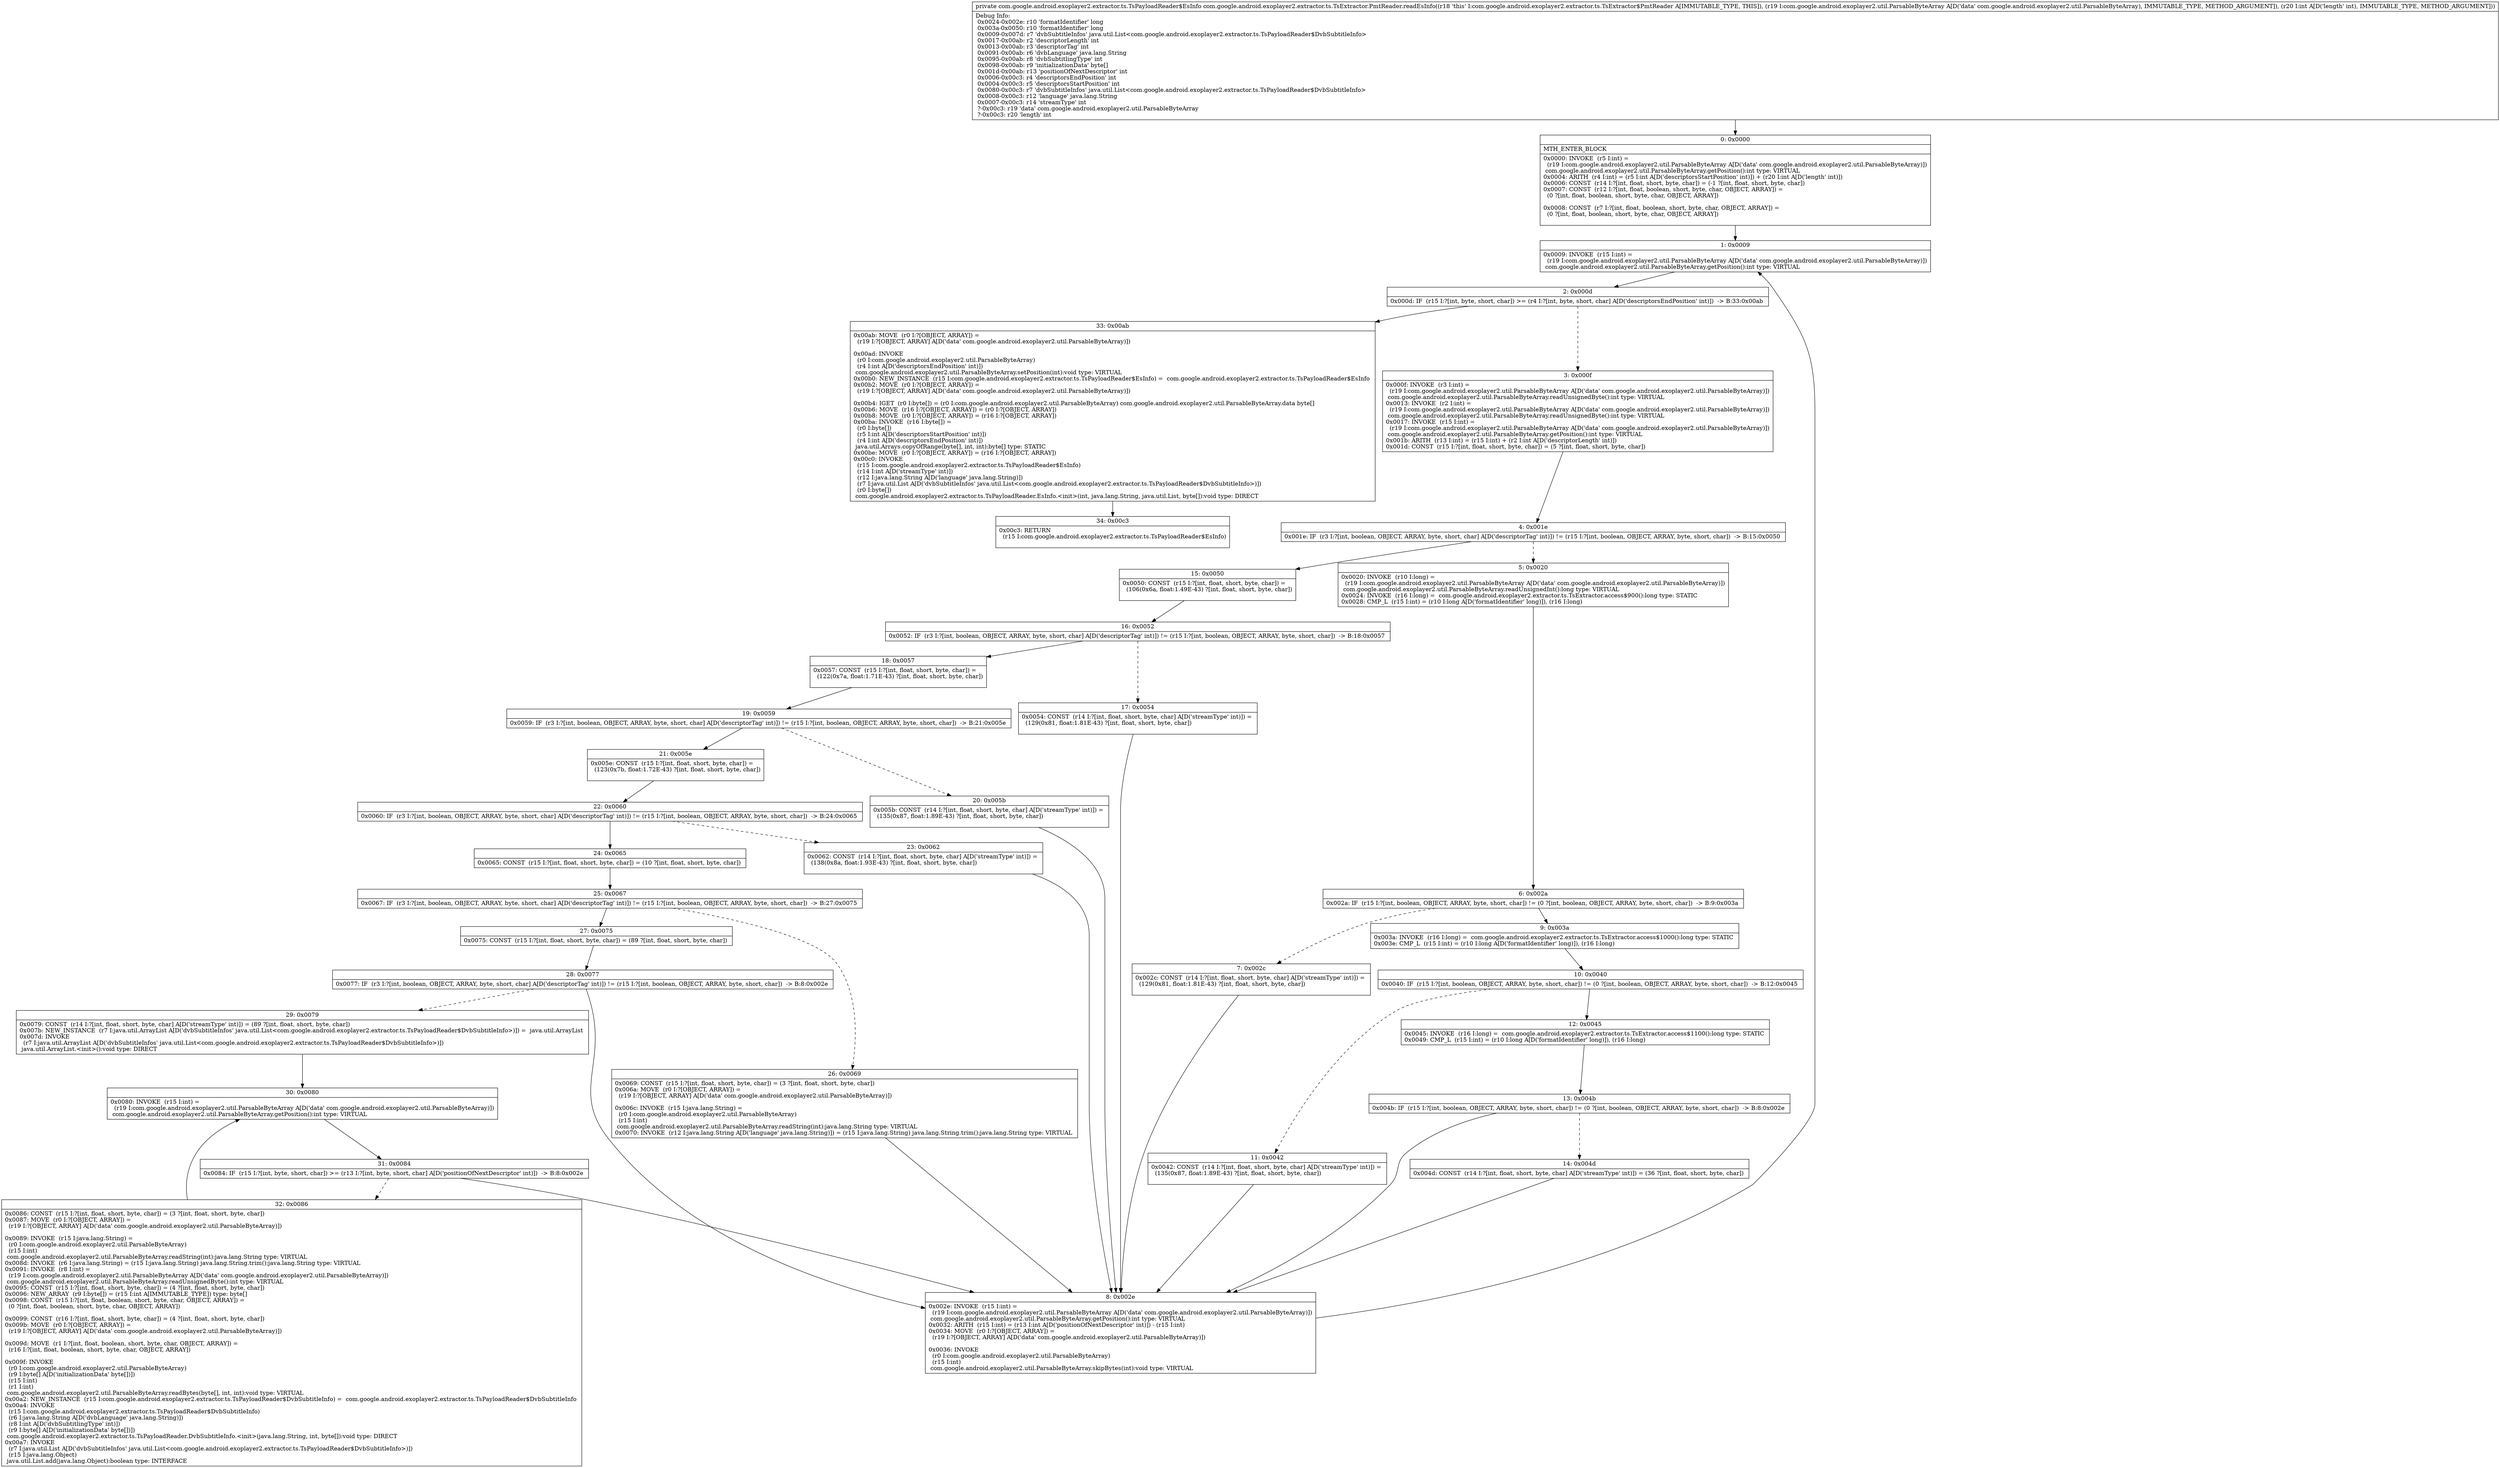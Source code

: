 digraph "CFG forcom.google.android.exoplayer2.extractor.ts.TsExtractor.PmtReader.readEsInfo(Lcom\/google\/android\/exoplayer2\/util\/ParsableByteArray;I)Lcom\/google\/android\/exoplayer2\/extractor\/ts\/TsPayloadReader$EsInfo;" {
Node_0 [shape=record,label="{0\:\ 0x0000|MTH_ENTER_BLOCK\l|0x0000: INVOKE  (r5 I:int) = \l  (r19 I:com.google.android.exoplayer2.util.ParsableByteArray A[D('data' com.google.android.exoplayer2.util.ParsableByteArray)])\l com.google.android.exoplayer2.util.ParsableByteArray.getPosition():int type: VIRTUAL \l0x0004: ARITH  (r4 I:int) = (r5 I:int A[D('descriptorsStartPosition' int)]) + (r20 I:int A[D('length' int)]) \l0x0006: CONST  (r14 I:?[int, float, short, byte, char]) = (\-1 ?[int, float, short, byte, char]) \l0x0007: CONST  (r12 I:?[int, float, boolean, short, byte, char, OBJECT, ARRAY]) = \l  (0 ?[int, float, boolean, short, byte, char, OBJECT, ARRAY])\l \l0x0008: CONST  (r7 I:?[int, float, boolean, short, byte, char, OBJECT, ARRAY]) = \l  (0 ?[int, float, boolean, short, byte, char, OBJECT, ARRAY])\l \l}"];
Node_1 [shape=record,label="{1\:\ 0x0009|0x0009: INVOKE  (r15 I:int) = \l  (r19 I:com.google.android.exoplayer2.util.ParsableByteArray A[D('data' com.google.android.exoplayer2.util.ParsableByteArray)])\l com.google.android.exoplayer2.util.ParsableByteArray.getPosition():int type: VIRTUAL \l}"];
Node_2 [shape=record,label="{2\:\ 0x000d|0x000d: IF  (r15 I:?[int, byte, short, char]) \>= (r4 I:?[int, byte, short, char] A[D('descriptorsEndPosition' int)])  \-\> B:33:0x00ab \l}"];
Node_3 [shape=record,label="{3\:\ 0x000f|0x000f: INVOKE  (r3 I:int) = \l  (r19 I:com.google.android.exoplayer2.util.ParsableByteArray A[D('data' com.google.android.exoplayer2.util.ParsableByteArray)])\l com.google.android.exoplayer2.util.ParsableByteArray.readUnsignedByte():int type: VIRTUAL \l0x0013: INVOKE  (r2 I:int) = \l  (r19 I:com.google.android.exoplayer2.util.ParsableByteArray A[D('data' com.google.android.exoplayer2.util.ParsableByteArray)])\l com.google.android.exoplayer2.util.ParsableByteArray.readUnsignedByte():int type: VIRTUAL \l0x0017: INVOKE  (r15 I:int) = \l  (r19 I:com.google.android.exoplayer2.util.ParsableByteArray A[D('data' com.google.android.exoplayer2.util.ParsableByteArray)])\l com.google.android.exoplayer2.util.ParsableByteArray.getPosition():int type: VIRTUAL \l0x001b: ARITH  (r13 I:int) = (r15 I:int) + (r2 I:int A[D('descriptorLength' int)]) \l0x001d: CONST  (r15 I:?[int, float, short, byte, char]) = (5 ?[int, float, short, byte, char]) \l}"];
Node_4 [shape=record,label="{4\:\ 0x001e|0x001e: IF  (r3 I:?[int, boolean, OBJECT, ARRAY, byte, short, char] A[D('descriptorTag' int)]) != (r15 I:?[int, boolean, OBJECT, ARRAY, byte, short, char])  \-\> B:15:0x0050 \l}"];
Node_5 [shape=record,label="{5\:\ 0x0020|0x0020: INVOKE  (r10 I:long) = \l  (r19 I:com.google.android.exoplayer2.util.ParsableByteArray A[D('data' com.google.android.exoplayer2.util.ParsableByteArray)])\l com.google.android.exoplayer2.util.ParsableByteArray.readUnsignedInt():long type: VIRTUAL \l0x0024: INVOKE  (r16 I:long) =  com.google.android.exoplayer2.extractor.ts.TsExtractor.access$900():long type: STATIC \l0x0028: CMP_L  (r15 I:int) = (r10 I:long A[D('formatIdentifier' long)]), (r16 I:long) \l}"];
Node_6 [shape=record,label="{6\:\ 0x002a|0x002a: IF  (r15 I:?[int, boolean, OBJECT, ARRAY, byte, short, char]) != (0 ?[int, boolean, OBJECT, ARRAY, byte, short, char])  \-\> B:9:0x003a \l}"];
Node_7 [shape=record,label="{7\:\ 0x002c|0x002c: CONST  (r14 I:?[int, float, short, byte, char] A[D('streamType' int)]) = \l  (129(0x81, float:1.81E\-43) ?[int, float, short, byte, char])\l \l}"];
Node_8 [shape=record,label="{8\:\ 0x002e|0x002e: INVOKE  (r15 I:int) = \l  (r19 I:com.google.android.exoplayer2.util.ParsableByteArray A[D('data' com.google.android.exoplayer2.util.ParsableByteArray)])\l com.google.android.exoplayer2.util.ParsableByteArray.getPosition():int type: VIRTUAL \l0x0032: ARITH  (r15 I:int) = (r13 I:int A[D('positionOfNextDescriptor' int)]) \- (r15 I:int) \l0x0034: MOVE  (r0 I:?[OBJECT, ARRAY]) = \l  (r19 I:?[OBJECT, ARRAY] A[D('data' com.google.android.exoplayer2.util.ParsableByteArray)])\l \l0x0036: INVOKE  \l  (r0 I:com.google.android.exoplayer2.util.ParsableByteArray)\l  (r15 I:int)\l com.google.android.exoplayer2.util.ParsableByteArray.skipBytes(int):void type: VIRTUAL \l}"];
Node_9 [shape=record,label="{9\:\ 0x003a|0x003a: INVOKE  (r16 I:long) =  com.google.android.exoplayer2.extractor.ts.TsExtractor.access$1000():long type: STATIC \l0x003e: CMP_L  (r15 I:int) = (r10 I:long A[D('formatIdentifier' long)]), (r16 I:long) \l}"];
Node_10 [shape=record,label="{10\:\ 0x0040|0x0040: IF  (r15 I:?[int, boolean, OBJECT, ARRAY, byte, short, char]) != (0 ?[int, boolean, OBJECT, ARRAY, byte, short, char])  \-\> B:12:0x0045 \l}"];
Node_11 [shape=record,label="{11\:\ 0x0042|0x0042: CONST  (r14 I:?[int, float, short, byte, char] A[D('streamType' int)]) = \l  (135(0x87, float:1.89E\-43) ?[int, float, short, byte, char])\l \l}"];
Node_12 [shape=record,label="{12\:\ 0x0045|0x0045: INVOKE  (r16 I:long) =  com.google.android.exoplayer2.extractor.ts.TsExtractor.access$1100():long type: STATIC \l0x0049: CMP_L  (r15 I:int) = (r10 I:long A[D('formatIdentifier' long)]), (r16 I:long) \l}"];
Node_13 [shape=record,label="{13\:\ 0x004b|0x004b: IF  (r15 I:?[int, boolean, OBJECT, ARRAY, byte, short, char]) != (0 ?[int, boolean, OBJECT, ARRAY, byte, short, char])  \-\> B:8:0x002e \l}"];
Node_14 [shape=record,label="{14\:\ 0x004d|0x004d: CONST  (r14 I:?[int, float, short, byte, char] A[D('streamType' int)]) = (36 ?[int, float, short, byte, char]) \l}"];
Node_15 [shape=record,label="{15\:\ 0x0050|0x0050: CONST  (r15 I:?[int, float, short, byte, char]) = \l  (106(0x6a, float:1.49E\-43) ?[int, float, short, byte, char])\l \l}"];
Node_16 [shape=record,label="{16\:\ 0x0052|0x0052: IF  (r3 I:?[int, boolean, OBJECT, ARRAY, byte, short, char] A[D('descriptorTag' int)]) != (r15 I:?[int, boolean, OBJECT, ARRAY, byte, short, char])  \-\> B:18:0x0057 \l}"];
Node_17 [shape=record,label="{17\:\ 0x0054|0x0054: CONST  (r14 I:?[int, float, short, byte, char] A[D('streamType' int)]) = \l  (129(0x81, float:1.81E\-43) ?[int, float, short, byte, char])\l \l}"];
Node_18 [shape=record,label="{18\:\ 0x0057|0x0057: CONST  (r15 I:?[int, float, short, byte, char]) = \l  (122(0x7a, float:1.71E\-43) ?[int, float, short, byte, char])\l \l}"];
Node_19 [shape=record,label="{19\:\ 0x0059|0x0059: IF  (r3 I:?[int, boolean, OBJECT, ARRAY, byte, short, char] A[D('descriptorTag' int)]) != (r15 I:?[int, boolean, OBJECT, ARRAY, byte, short, char])  \-\> B:21:0x005e \l}"];
Node_20 [shape=record,label="{20\:\ 0x005b|0x005b: CONST  (r14 I:?[int, float, short, byte, char] A[D('streamType' int)]) = \l  (135(0x87, float:1.89E\-43) ?[int, float, short, byte, char])\l \l}"];
Node_21 [shape=record,label="{21\:\ 0x005e|0x005e: CONST  (r15 I:?[int, float, short, byte, char]) = \l  (123(0x7b, float:1.72E\-43) ?[int, float, short, byte, char])\l \l}"];
Node_22 [shape=record,label="{22\:\ 0x0060|0x0060: IF  (r3 I:?[int, boolean, OBJECT, ARRAY, byte, short, char] A[D('descriptorTag' int)]) != (r15 I:?[int, boolean, OBJECT, ARRAY, byte, short, char])  \-\> B:24:0x0065 \l}"];
Node_23 [shape=record,label="{23\:\ 0x0062|0x0062: CONST  (r14 I:?[int, float, short, byte, char] A[D('streamType' int)]) = \l  (138(0x8a, float:1.93E\-43) ?[int, float, short, byte, char])\l \l}"];
Node_24 [shape=record,label="{24\:\ 0x0065|0x0065: CONST  (r15 I:?[int, float, short, byte, char]) = (10 ?[int, float, short, byte, char]) \l}"];
Node_25 [shape=record,label="{25\:\ 0x0067|0x0067: IF  (r3 I:?[int, boolean, OBJECT, ARRAY, byte, short, char] A[D('descriptorTag' int)]) != (r15 I:?[int, boolean, OBJECT, ARRAY, byte, short, char])  \-\> B:27:0x0075 \l}"];
Node_26 [shape=record,label="{26\:\ 0x0069|0x0069: CONST  (r15 I:?[int, float, short, byte, char]) = (3 ?[int, float, short, byte, char]) \l0x006a: MOVE  (r0 I:?[OBJECT, ARRAY]) = \l  (r19 I:?[OBJECT, ARRAY] A[D('data' com.google.android.exoplayer2.util.ParsableByteArray)])\l \l0x006c: INVOKE  (r15 I:java.lang.String) = \l  (r0 I:com.google.android.exoplayer2.util.ParsableByteArray)\l  (r15 I:int)\l com.google.android.exoplayer2.util.ParsableByteArray.readString(int):java.lang.String type: VIRTUAL \l0x0070: INVOKE  (r12 I:java.lang.String A[D('language' java.lang.String)]) = (r15 I:java.lang.String) java.lang.String.trim():java.lang.String type: VIRTUAL \l}"];
Node_27 [shape=record,label="{27\:\ 0x0075|0x0075: CONST  (r15 I:?[int, float, short, byte, char]) = (89 ?[int, float, short, byte, char]) \l}"];
Node_28 [shape=record,label="{28\:\ 0x0077|0x0077: IF  (r3 I:?[int, boolean, OBJECT, ARRAY, byte, short, char] A[D('descriptorTag' int)]) != (r15 I:?[int, boolean, OBJECT, ARRAY, byte, short, char])  \-\> B:8:0x002e \l}"];
Node_29 [shape=record,label="{29\:\ 0x0079|0x0079: CONST  (r14 I:?[int, float, short, byte, char] A[D('streamType' int)]) = (89 ?[int, float, short, byte, char]) \l0x007b: NEW_INSTANCE  (r7 I:java.util.ArrayList A[D('dvbSubtitleInfos' java.util.List\<com.google.android.exoplayer2.extractor.ts.TsPayloadReader$DvbSubtitleInfo\>)]) =  java.util.ArrayList \l0x007d: INVOKE  \l  (r7 I:java.util.ArrayList A[D('dvbSubtitleInfos' java.util.List\<com.google.android.exoplayer2.extractor.ts.TsPayloadReader$DvbSubtitleInfo\>)])\l java.util.ArrayList.\<init\>():void type: DIRECT \l}"];
Node_30 [shape=record,label="{30\:\ 0x0080|0x0080: INVOKE  (r15 I:int) = \l  (r19 I:com.google.android.exoplayer2.util.ParsableByteArray A[D('data' com.google.android.exoplayer2.util.ParsableByteArray)])\l com.google.android.exoplayer2.util.ParsableByteArray.getPosition():int type: VIRTUAL \l}"];
Node_31 [shape=record,label="{31\:\ 0x0084|0x0084: IF  (r15 I:?[int, byte, short, char]) \>= (r13 I:?[int, byte, short, char] A[D('positionOfNextDescriptor' int)])  \-\> B:8:0x002e \l}"];
Node_32 [shape=record,label="{32\:\ 0x0086|0x0086: CONST  (r15 I:?[int, float, short, byte, char]) = (3 ?[int, float, short, byte, char]) \l0x0087: MOVE  (r0 I:?[OBJECT, ARRAY]) = \l  (r19 I:?[OBJECT, ARRAY] A[D('data' com.google.android.exoplayer2.util.ParsableByteArray)])\l \l0x0089: INVOKE  (r15 I:java.lang.String) = \l  (r0 I:com.google.android.exoplayer2.util.ParsableByteArray)\l  (r15 I:int)\l com.google.android.exoplayer2.util.ParsableByteArray.readString(int):java.lang.String type: VIRTUAL \l0x008d: INVOKE  (r6 I:java.lang.String) = (r15 I:java.lang.String) java.lang.String.trim():java.lang.String type: VIRTUAL \l0x0091: INVOKE  (r8 I:int) = \l  (r19 I:com.google.android.exoplayer2.util.ParsableByteArray A[D('data' com.google.android.exoplayer2.util.ParsableByteArray)])\l com.google.android.exoplayer2.util.ParsableByteArray.readUnsignedByte():int type: VIRTUAL \l0x0095: CONST  (r15 I:?[int, float, short, byte, char]) = (4 ?[int, float, short, byte, char]) \l0x0096: NEW_ARRAY  (r9 I:byte[]) = (r15 I:int A[IMMUTABLE_TYPE]) type: byte[] \l0x0098: CONST  (r15 I:?[int, float, boolean, short, byte, char, OBJECT, ARRAY]) = \l  (0 ?[int, float, boolean, short, byte, char, OBJECT, ARRAY])\l \l0x0099: CONST  (r16 I:?[int, float, short, byte, char]) = (4 ?[int, float, short, byte, char]) \l0x009b: MOVE  (r0 I:?[OBJECT, ARRAY]) = \l  (r19 I:?[OBJECT, ARRAY] A[D('data' com.google.android.exoplayer2.util.ParsableByteArray)])\l \l0x009d: MOVE  (r1 I:?[int, float, boolean, short, byte, char, OBJECT, ARRAY]) = \l  (r16 I:?[int, float, boolean, short, byte, char, OBJECT, ARRAY])\l \l0x009f: INVOKE  \l  (r0 I:com.google.android.exoplayer2.util.ParsableByteArray)\l  (r9 I:byte[] A[D('initializationData' byte[])])\l  (r15 I:int)\l  (r1 I:int)\l com.google.android.exoplayer2.util.ParsableByteArray.readBytes(byte[], int, int):void type: VIRTUAL \l0x00a2: NEW_INSTANCE  (r15 I:com.google.android.exoplayer2.extractor.ts.TsPayloadReader$DvbSubtitleInfo) =  com.google.android.exoplayer2.extractor.ts.TsPayloadReader$DvbSubtitleInfo \l0x00a4: INVOKE  \l  (r15 I:com.google.android.exoplayer2.extractor.ts.TsPayloadReader$DvbSubtitleInfo)\l  (r6 I:java.lang.String A[D('dvbLanguage' java.lang.String)])\l  (r8 I:int A[D('dvbSubtitlingType' int)])\l  (r9 I:byte[] A[D('initializationData' byte[])])\l com.google.android.exoplayer2.extractor.ts.TsPayloadReader.DvbSubtitleInfo.\<init\>(java.lang.String, int, byte[]):void type: DIRECT \l0x00a7: INVOKE  \l  (r7 I:java.util.List A[D('dvbSubtitleInfos' java.util.List\<com.google.android.exoplayer2.extractor.ts.TsPayloadReader$DvbSubtitleInfo\>)])\l  (r15 I:java.lang.Object)\l java.util.List.add(java.lang.Object):boolean type: INTERFACE \l}"];
Node_33 [shape=record,label="{33\:\ 0x00ab|0x00ab: MOVE  (r0 I:?[OBJECT, ARRAY]) = \l  (r19 I:?[OBJECT, ARRAY] A[D('data' com.google.android.exoplayer2.util.ParsableByteArray)])\l \l0x00ad: INVOKE  \l  (r0 I:com.google.android.exoplayer2.util.ParsableByteArray)\l  (r4 I:int A[D('descriptorsEndPosition' int)])\l com.google.android.exoplayer2.util.ParsableByteArray.setPosition(int):void type: VIRTUAL \l0x00b0: NEW_INSTANCE  (r15 I:com.google.android.exoplayer2.extractor.ts.TsPayloadReader$EsInfo) =  com.google.android.exoplayer2.extractor.ts.TsPayloadReader$EsInfo \l0x00b2: MOVE  (r0 I:?[OBJECT, ARRAY]) = \l  (r19 I:?[OBJECT, ARRAY] A[D('data' com.google.android.exoplayer2.util.ParsableByteArray)])\l \l0x00b4: IGET  (r0 I:byte[]) = (r0 I:com.google.android.exoplayer2.util.ParsableByteArray) com.google.android.exoplayer2.util.ParsableByteArray.data byte[] \l0x00b6: MOVE  (r16 I:?[OBJECT, ARRAY]) = (r0 I:?[OBJECT, ARRAY]) \l0x00b8: MOVE  (r0 I:?[OBJECT, ARRAY]) = (r16 I:?[OBJECT, ARRAY]) \l0x00ba: INVOKE  (r16 I:byte[]) = \l  (r0 I:byte[])\l  (r5 I:int A[D('descriptorsStartPosition' int)])\l  (r4 I:int A[D('descriptorsEndPosition' int)])\l java.util.Arrays.copyOfRange(byte[], int, int):byte[] type: STATIC \l0x00be: MOVE  (r0 I:?[OBJECT, ARRAY]) = (r16 I:?[OBJECT, ARRAY]) \l0x00c0: INVOKE  \l  (r15 I:com.google.android.exoplayer2.extractor.ts.TsPayloadReader$EsInfo)\l  (r14 I:int A[D('streamType' int)])\l  (r12 I:java.lang.String A[D('language' java.lang.String)])\l  (r7 I:java.util.List A[D('dvbSubtitleInfos' java.util.List\<com.google.android.exoplayer2.extractor.ts.TsPayloadReader$DvbSubtitleInfo\>)])\l  (r0 I:byte[])\l com.google.android.exoplayer2.extractor.ts.TsPayloadReader.EsInfo.\<init\>(int, java.lang.String, java.util.List, byte[]):void type: DIRECT \l}"];
Node_34 [shape=record,label="{34\:\ 0x00c3|0x00c3: RETURN  \l  (r15 I:com.google.android.exoplayer2.extractor.ts.TsPayloadReader$EsInfo)\l \l}"];
MethodNode[shape=record,label="{private com.google.android.exoplayer2.extractor.ts.TsPayloadReader$EsInfo com.google.android.exoplayer2.extractor.ts.TsExtractor.PmtReader.readEsInfo((r18 'this' I:com.google.android.exoplayer2.extractor.ts.TsExtractor$PmtReader A[IMMUTABLE_TYPE, THIS]), (r19 I:com.google.android.exoplayer2.util.ParsableByteArray A[D('data' com.google.android.exoplayer2.util.ParsableByteArray), IMMUTABLE_TYPE, METHOD_ARGUMENT]), (r20 I:int A[D('length' int), IMMUTABLE_TYPE, METHOD_ARGUMENT]))  | Debug Info:\l  0x0024\-0x002e: r10 'formatIdentifier' long\l  0x003a\-0x0050: r10 'formatIdentifier' long\l  0x0009\-0x007d: r7 'dvbSubtitleInfos' java.util.List\<com.google.android.exoplayer2.extractor.ts.TsPayloadReader$DvbSubtitleInfo\>\l  0x0017\-0x00ab: r2 'descriptorLength' int\l  0x0013\-0x00ab: r3 'descriptorTag' int\l  0x0091\-0x00ab: r6 'dvbLanguage' java.lang.String\l  0x0095\-0x00ab: r8 'dvbSubtitlingType' int\l  0x0098\-0x00ab: r9 'initializationData' byte[]\l  0x001d\-0x00ab: r13 'positionOfNextDescriptor' int\l  0x0006\-0x00c3: r4 'descriptorsEndPosition' int\l  0x0004\-0x00c3: r5 'descriptorsStartPosition' int\l  0x0080\-0x00c3: r7 'dvbSubtitleInfos' java.util.List\<com.google.android.exoplayer2.extractor.ts.TsPayloadReader$DvbSubtitleInfo\>\l  0x0008\-0x00c3: r12 'language' java.lang.String\l  0x0007\-0x00c3: r14 'streamType' int\l  ?\-0x00c3: r19 'data' com.google.android.exoplayer2.util.ParsableByteArray\l  ?\-0x00c3: r20 'length' int\l}"];
MethodNode -> Node_0;
Node_0 -> Node_1;
Node_1 -> Node_2;
Node_2 -> Node_3[style=dashed];
Node_2 -> Node_33;
Node_3 -> Node_4;
Node_4 -> Node_5[style=dashed];
Node_4 -> Node_15;
Node_5 -> Node_6;
Node_6 -> Node_7[style=dashed];
Node_6 -> Node_9;
Node_7 -> Node_8;
Node_8 -> Node_1;
Node_9 -> Node_10;
Node_10 -> Node_11[style=dashed];
Node_10 -> Node_12;
Node_11 -> Node_8;
Node_12 -> Node_13;
Node_13 -> Node_8;
Node_13 -> Node_14[style=dashed];
Node_14 -> Node_8;
Node_15 -> Node_16;
Node_16 -> Node_17[style=dashed];
Node_16 -> Node_18;
Node_17 -> Node_8;
Node_18 -> Node_19;
Node_19 -> Node_20[style=dashed];
Node_19 -> Node_21;
Node_20 -> Node_8;
Node_21 -> Node_22;
Node_22 -> Node_23[style=dashed];
Node_22 -> Node_24;
Node_23 -> Node_8;
Node_24 -> Node_25;
Node_25 -> Node_26[style=dashed];
Node_25 -> Node_27;
Node_26 -> Node_8;
Node_27 -> Node_28;
Node_28 -> Node_8;
Node_28 -> Node_29[style=dashed];
Node_29 -> Node_30;
Node_30 -> Node_31;
Node_31 -> Node_8;
Node_31 -> Node_32[style=dashed];
Node_32 -> Node_30;
Node_33 -> Node_34;
}

